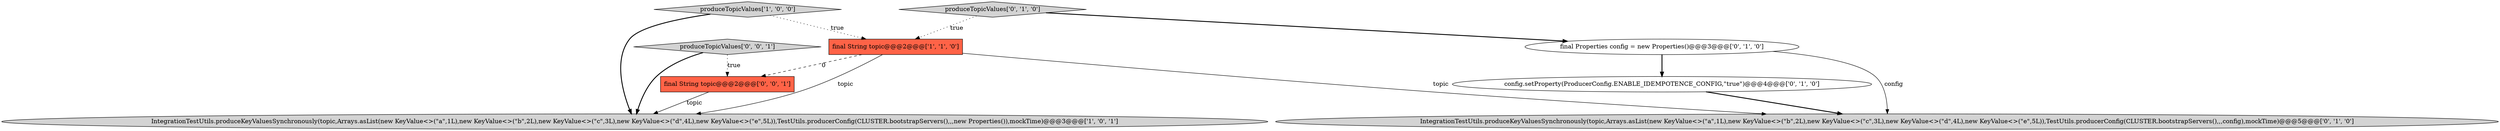 digraph {
4 [style = filled, label = "produceTopicValues['0', '1', '0']", fillcolor = lightgray, shape = diamond image = "AAA0AAABBB2BBB"];
8 [style = filled, label = "produceTopicValues['0', '0', '1']", fillcolor = lightgray, shape = diamond image = "AAA0AAABBB3BBB"];
0 [style = filled, label = "produceTopicValues['1', '0', '0']", fillcolor = lightgray, shape = diamond image = "AAA0AAABBB1BBB"];
7 [style = filled, label = "final String topic@@@2@@@['0', '0', '1']", fillcolor = tomato, shape = box image = "AAA0AAABBB3BBB"];
3 [style = filled, label = "IntegrationTestUtils.produceKeyValuesSynchronously(topic,Arrays.asList(new KeyValue<>(\"a\",1L),new KeyValue<>(\"b\",2L),new KeyValue<>(\"c\",3L),new KeyValue<>(\"d\",4L),new KeyValue<>(\"e\",5L)),TestUtils.producerConfig(CLUSTER.bootstrapServers(),,,config),mockTime)@@@5@@@['0', '1', '0']", fillcolor = lightgray, shape = ellipse image = "AAA1AAABBB2BBB"];
6 [style = filled, label = "config.setProperty(ProducerConfig.ENABLE_IDEMPOTENCE_CONFIG,\"true\")@@@4@@@['0', '1', '0']", fillcolor = white, shape = ellipse image = "AAA1AAABBB2BBB"];
2 [style = filled, label = "final String topic@@@2@@@['1', '1', '0']", fillcolor = tomato, shape = box image = "AAA0AAABBB1BBB"];
5 [style = filled, label = "final Properties config = new Properties()@@@3@@@['0', '1', '0']", fillcolor = white, shape = ellipse image = "AAA0AAABBB2BBB"];
1 [style = filled, label = "IntegrationTestUtils.produceKeyValuesSynchronously(topic,Arrays.asList(new KeyValue<>(\"a\",1L),new KeyValue<>(\"b\",2L),new KeyValue<>(\"c\",3L),new KeyValue<>(\"d\",4L),new KeyValue<>(\"e\",5L)),TestUtils.producerConfig(CLUSTER.bootstrapServers(),,,new Properties()),mockTime)@@@3@@@['1', '0', '1']", fillcolor = lightgray, shape = ellipse image = "AAA0AAABBB1BBB"];
0->2 [style = dotted, label="true"];
4->5 [style = bold, label=""];
7->1 [style = solid, label="topic"];
2->7 [style = dashed, label="0"];
5->3 [style = solid, label="config"];
2->1 [style = solid, label="topic"];
8->7 [style = dotted, label="true"];
6->3 [style = bold, label=""];
0->1 [style = bold, label=""];
5->6 [style = bold, label=""];
2->3 [style = solid, label="topic"];
4->2 [style = dotted, label="true"];
8->1 [style = bold, label=""];
}
